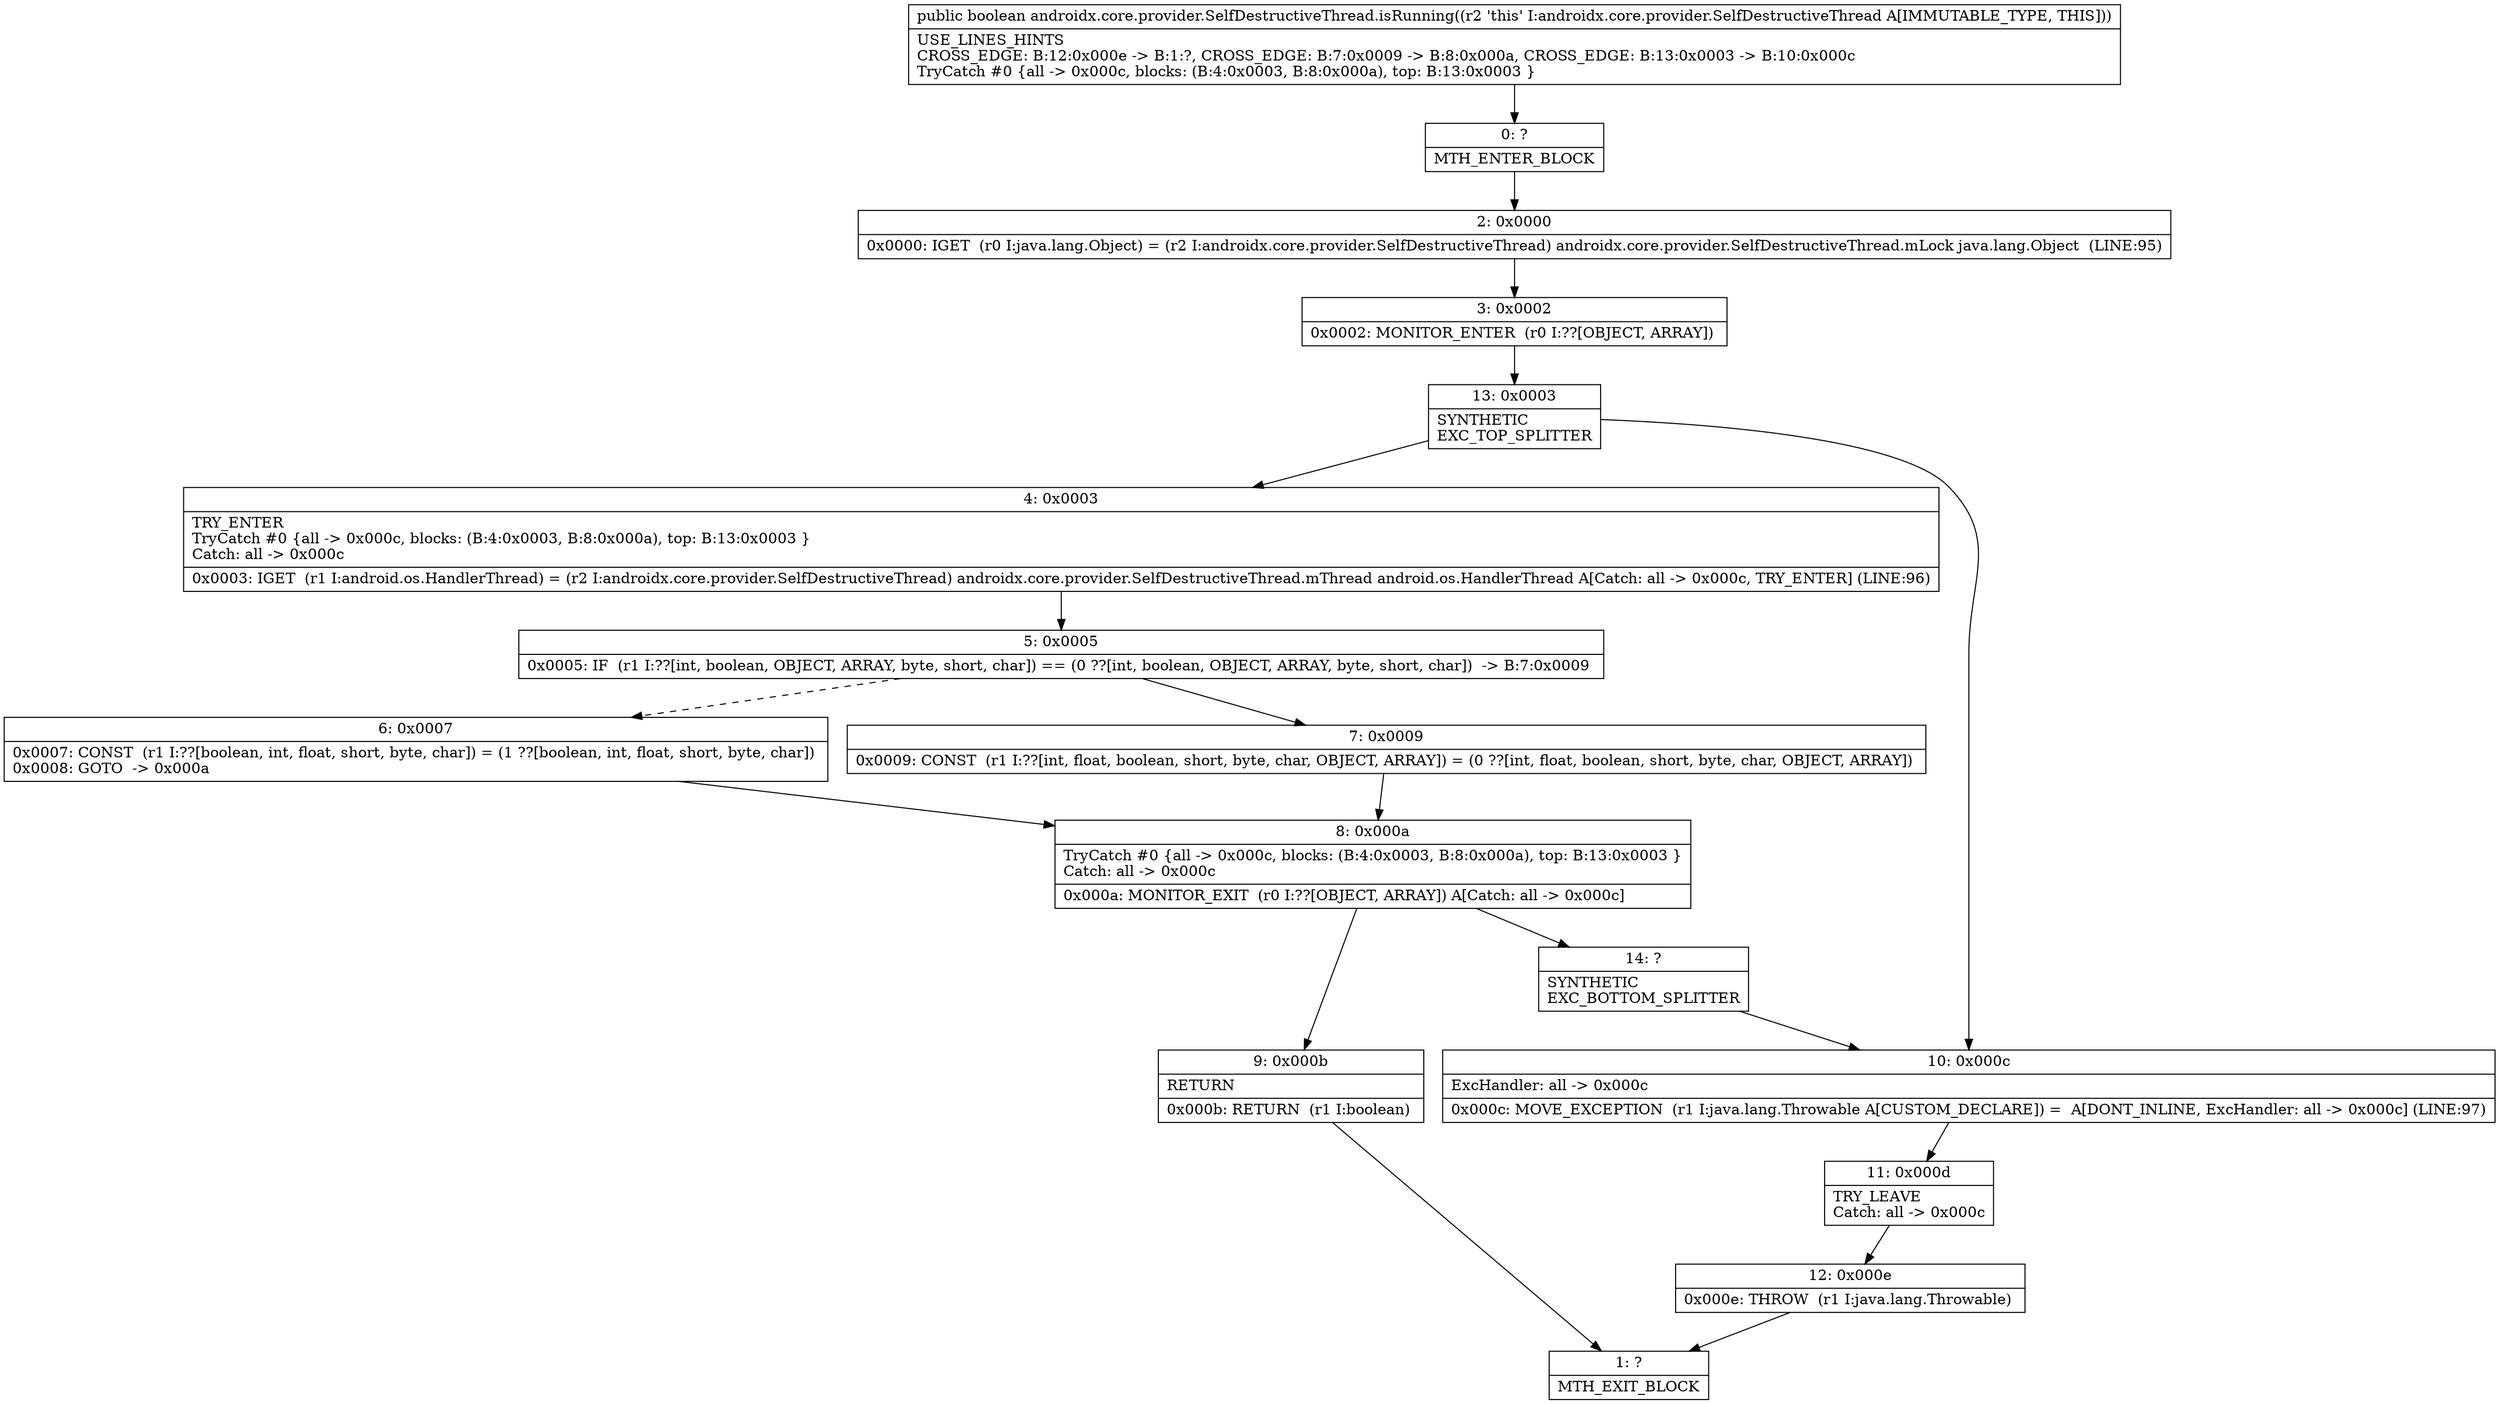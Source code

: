 digraph "CFG forandroidx.core.provider.SelfDestructiveThread.isRunning()Z" {
Node_0 [shape=record,label="{0\:\ ?|MTH_ENTER_BLOCK\l}"];
Node_2 [shape=record,label="{2\:\ 0x0000|0x0000: IGET  (r0 I:java.lang.Object) = (r2 I:androidx.core.provider.SelfDestructiveThread) androidx.core.provider.SelfDestructiveThread.mLock java.lang.Object  (LINE:95)\l}"];
Node_3 [shape=record,label="{3\:\ 0x0002|0x0002: MONITOR_ENTER  (r0 I:??[OBJECT, ARRAY]) \l}"];
Node_13 [shape=record,label="{13\:\ 0x0003|SYNTHETIC\lEXC_TOP_SPLITTER\l}"];
Node_4 [shape=record,label="{4\:\ 0x0003|TRY_ENTER\lTryCatch #0 \{all \-\> 0x000c, blocks: (B:4:0x0003, B:8:0x000a), top: B:13:0x0003 \}\lCatch: all \-\> 0x000c\l|0x0003: IGET  (r1 I:android.os.HandlerThread) = (r2 I:androidx.core.provider.SelfDestructiveThread) androidx.core.provider.SelfDestructiveThread.mThread android.os.HandlerThread A[Catch: all \-\> 0x000c, TRY_ENTER] (LINE:96)\l}"];
Node_5 [shape=record,label="{5\:\ 0x0005|0x0005: IF  (r1 I:??[int, boolean, OBJECT, ARRAY, byte, short, char]) == (0 ??[int, boolean, OBJECT, ARRAY, byte, short, char])  \-\> B:7:0x0009 \l}"];
Node_6 [shape=record,label="{6\:\ 0x0007|0x0007: CONST  (r1 I:??[boolean, int, float, short, byte, char]) = (1 ??[boolean, int, float, short, byte, char]) \l0x0008: GOTO  \-\> 0x000a \l}"];
Node_8 [shape=record,label="{8\:\ 0x000a|TryCatch #0 \{all \-\> 0x000c, blocks: (B:4:0x0003, B:8:0x000a), top: B:13:0x0003 \}\lCatch: all \-\> 0x000c\l|0x000a: MONITOR_EXIT  (r0 I:??[OBJECT, ARRAY]) A[Catch: all \-\> 0x000c]\l}"];
Node_9 [shape=record,label="{9\:\ 0x000b|RETURN\l|0x000b: RETURN  (r1 I:boolean) \l}"];
Node_1 [shape=record,label="{1\:\ ?|MTH_EXIT_BLOCK\l}"];
Node_14 [shape=record,label="{14\:\ ?|SYNTHETIC\lEXC_BOTTOM_SPLITTER\l}"];
Node_7 [shape=record,label="{7\:\ 0x0009|0x0009: CONST  (r1 I:??[int, float, boolean, short, byte, char, OBJECT, ARRAY]) = (0 ??[int, float, boolean, short, byte, char, OBJECT, ARRAY]) \l}"];
Node_10 [shape=record,label="{10\:\ 0x000c|ExcHandler: all \-\> 0x000c\l|0x000c: MOVE_EXCEPTION  (r1 I:java.lang.Throwable A[CUSTOM_DECLARE]) =  A[DONT_INLINE, ExcHandler: all \-\> 0x000c] (LINE:97)\l}"];
Node_11 [shape=record,label="{11\:\ 0x000d|TRY_LEAVE\lCatch: all \-\> 0x000c\l}"];
Node_12 [shape=record,label="{12\:\ 0x000e|0x000e: THROW  (r1 I:java.lang.Throwable) \l}"];
MethodNode[shape=record,label="{public boolean androidx.core.provider.SelfDestructiveThread.isRunning((r2 'this' I:androidx.core.provider.SelfDestructiveThread A[IMMUTABLE_TYPE, THIS]))  | USE_LINES_HINTS\lCROSS_EDGE: B:12:0x000e \-\> B:1:?, CROSS_EDGE: B:7:0x0009 \-\> B:8:0x000a, CROSS_EDGE: B:13:0x0003 \-\> B:10:0x000c\lTryCatch #0 \{all \-\> 0x000c, blocks: (B:4:0x0003, B:8:0x000a), top: B:13:0x0003 \}\l}"];
MethodNode -> Node_0;Node_0 -> Node_2;
Node_2 -> Node_3;
Node_3 -> Node_13;
Node_13 -> Node_4;
Node_13 -> Node_10;
Node_4 -> Node_5;
Node_5 -> Node_6[style=dashed];
Node_5 -> Node_7;
Node_6 -> Node_8;
Node_8 -> Node_9;
Node_8 -> Node_14;
Node_9 -> Node_1;
Node_14 -> Node_10;
Node_7 -> Node_8;
Node_10 -> Node_11;
Node_11 -> Node_12;
Node_12 -> Node_1;
}

